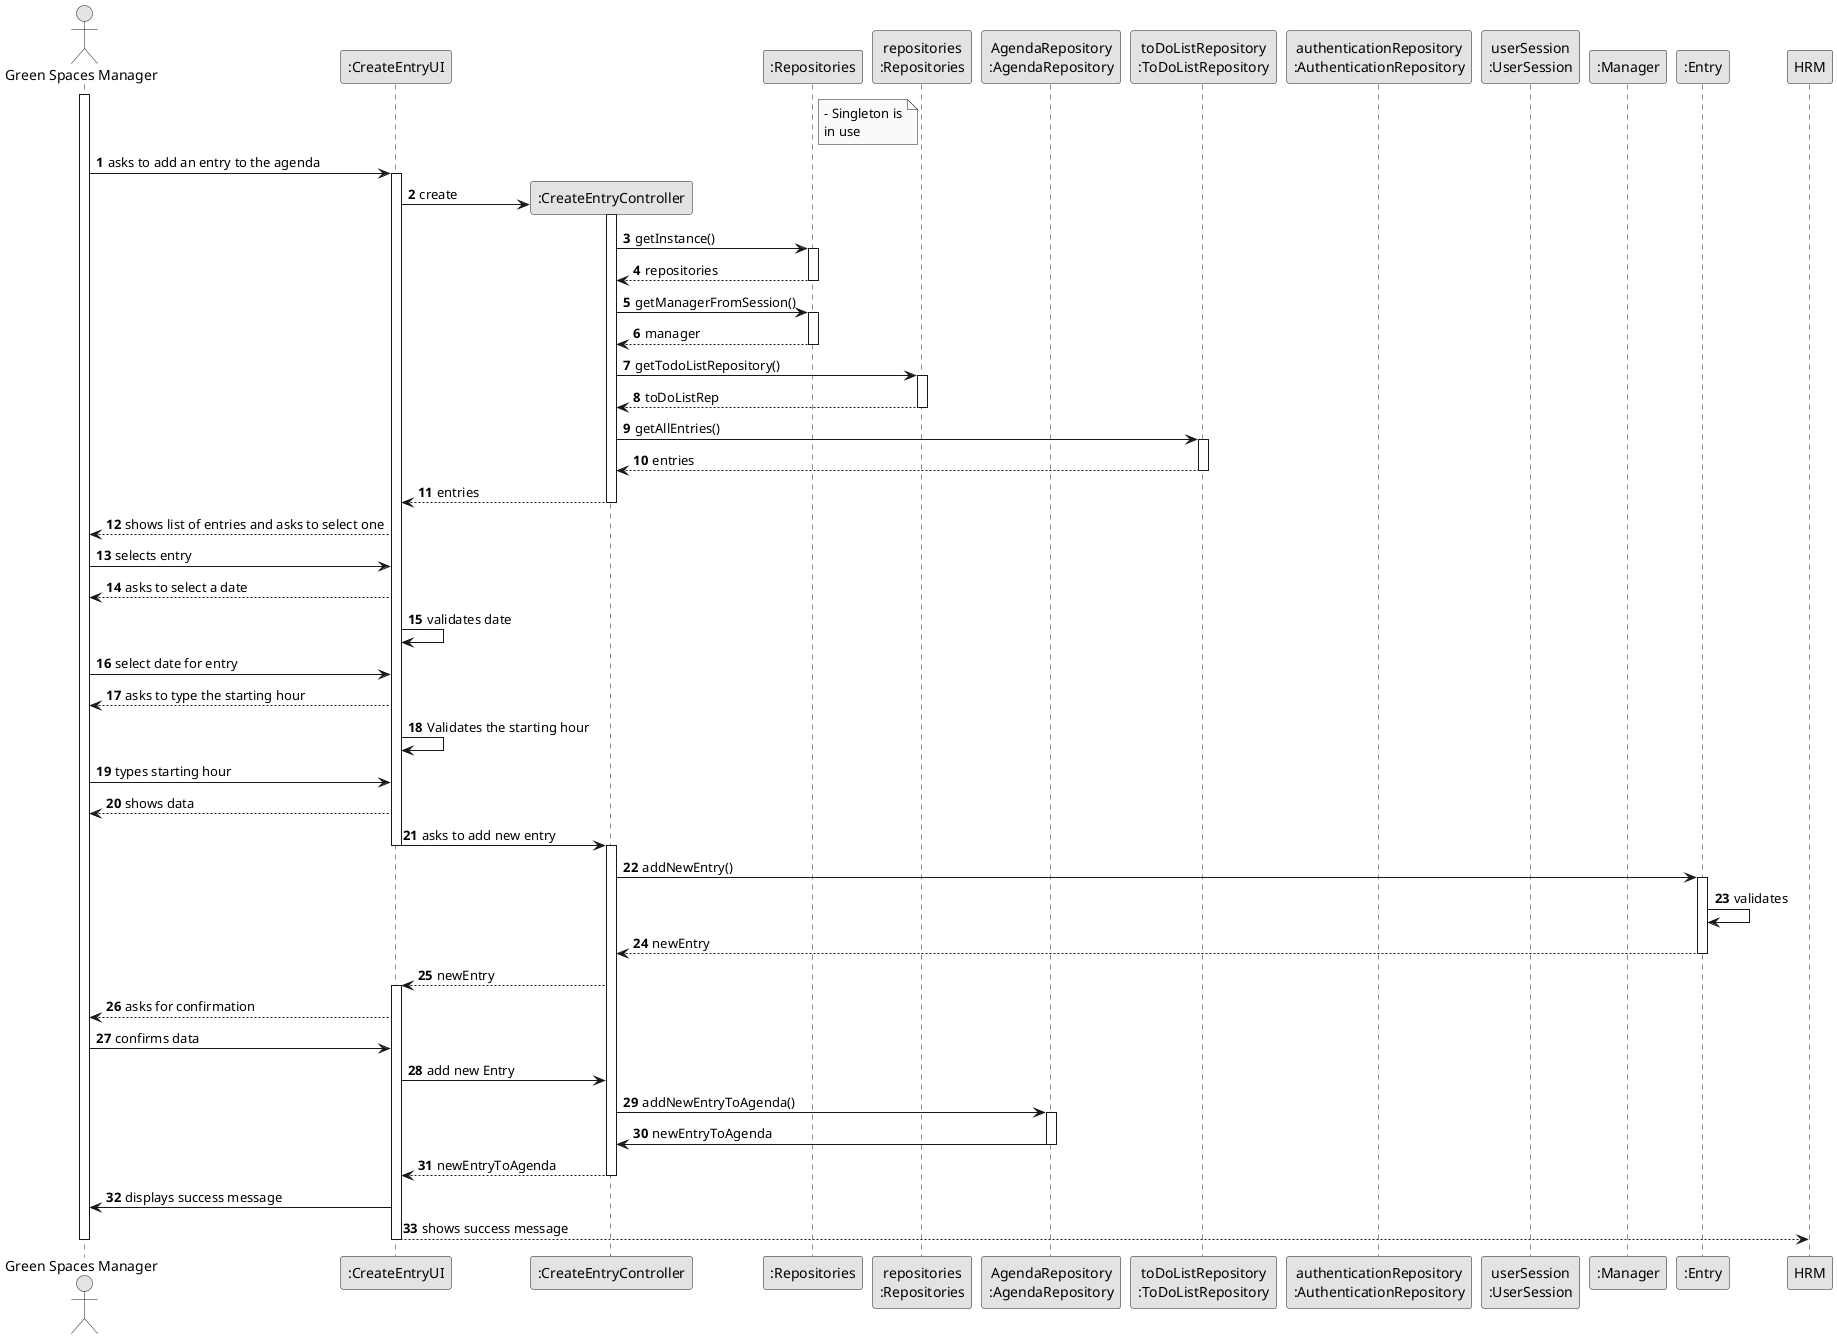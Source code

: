 @startuml
skinparam monochrome true
skinparam packageStyle rectangle
skinparam shadowing false

autonumber

'hide footbox

actor "Green Spaces Manager" as GSM
participant ":CreateEntryUI" as UI
participant ":CreateEntryController" as controller
participant ":Repositories" as singleton
participant "repositories\n:Repositories" as rep
participant "AgendaRepository\n:AgendaRepository" as agendaRep
participant "toDoListRepository\n:ToDoListRepository" as toDoListRep
participant "authenticationRepository\n:AuthenticationRepository" as AUTH_REPO
participant "userSession\n:UserSession" as USR_SESSION
participant ":Manager" as manager
participant ":Entry" as Entry



note right of singleton
    - Singleton is
    in use
end note

        activate GSM

        GSM -> UI : asks to add an entry to the agenda
        activate UI
            'create controller
        UI -> controller** : create
        activate controller

        controller-> singleton : getInstance()
        activate singleton

        singleton --> controller : repositories
        deactivate singleton

        controller -> singleton : getManagerFromSession()


        activate singleton

        singleton --> controller : manager

        deactivate singleton




        controller -> rep : getTodoListRepository()
        activate rep

        rep --> controller : toDoListRep
        deactivate rep

        controller -> toDoListRep : getAllEntries()
        activate toDoListRep

        toDoListRep --> controller : entries
        deactivate toDoListRep


        controller --> UI : entries
        deactivate controller

        UI --> GSM : shows list of entries and asks to select one


        GSM -> UI : selects entry

        UI --> GSM: asks to select a date
        UI -> UI : validates date
        GSM -> UI : select date for entry

        UI --> GSM : asks to type the starting hour
        UI -> UI : Validates the starting hour
        GSM -> UI : types starting hour




        UI --> GSM : shows data

                UI -> controller : asks to add new entry
                deactivate UI
                activate controller

                controller -> Entry : addNewEntry()
                activate Entry
                Entry -> Entry : validates
                Entry --> controller : newEntry
                deactivate Entry

                controller --> UI : newEntry
                activate UI

                UI --> GSM : asks for confirmation
                GSM -> UI : confirms data

                UI -> controller : add new Entry
                controller -> agendaRep : addNewEntryToAgenda()
                activate agendaRep

                agendaRep -> controller: newEntryToAgenda
                deactivate agendaRep
                controller --> UI : newEntryToAgenda
                deactivate controller
                UI -> GSM : displays success message

                UI --> HRM : shows success message


        deactivate UI

        deactivate GSM

@enduml